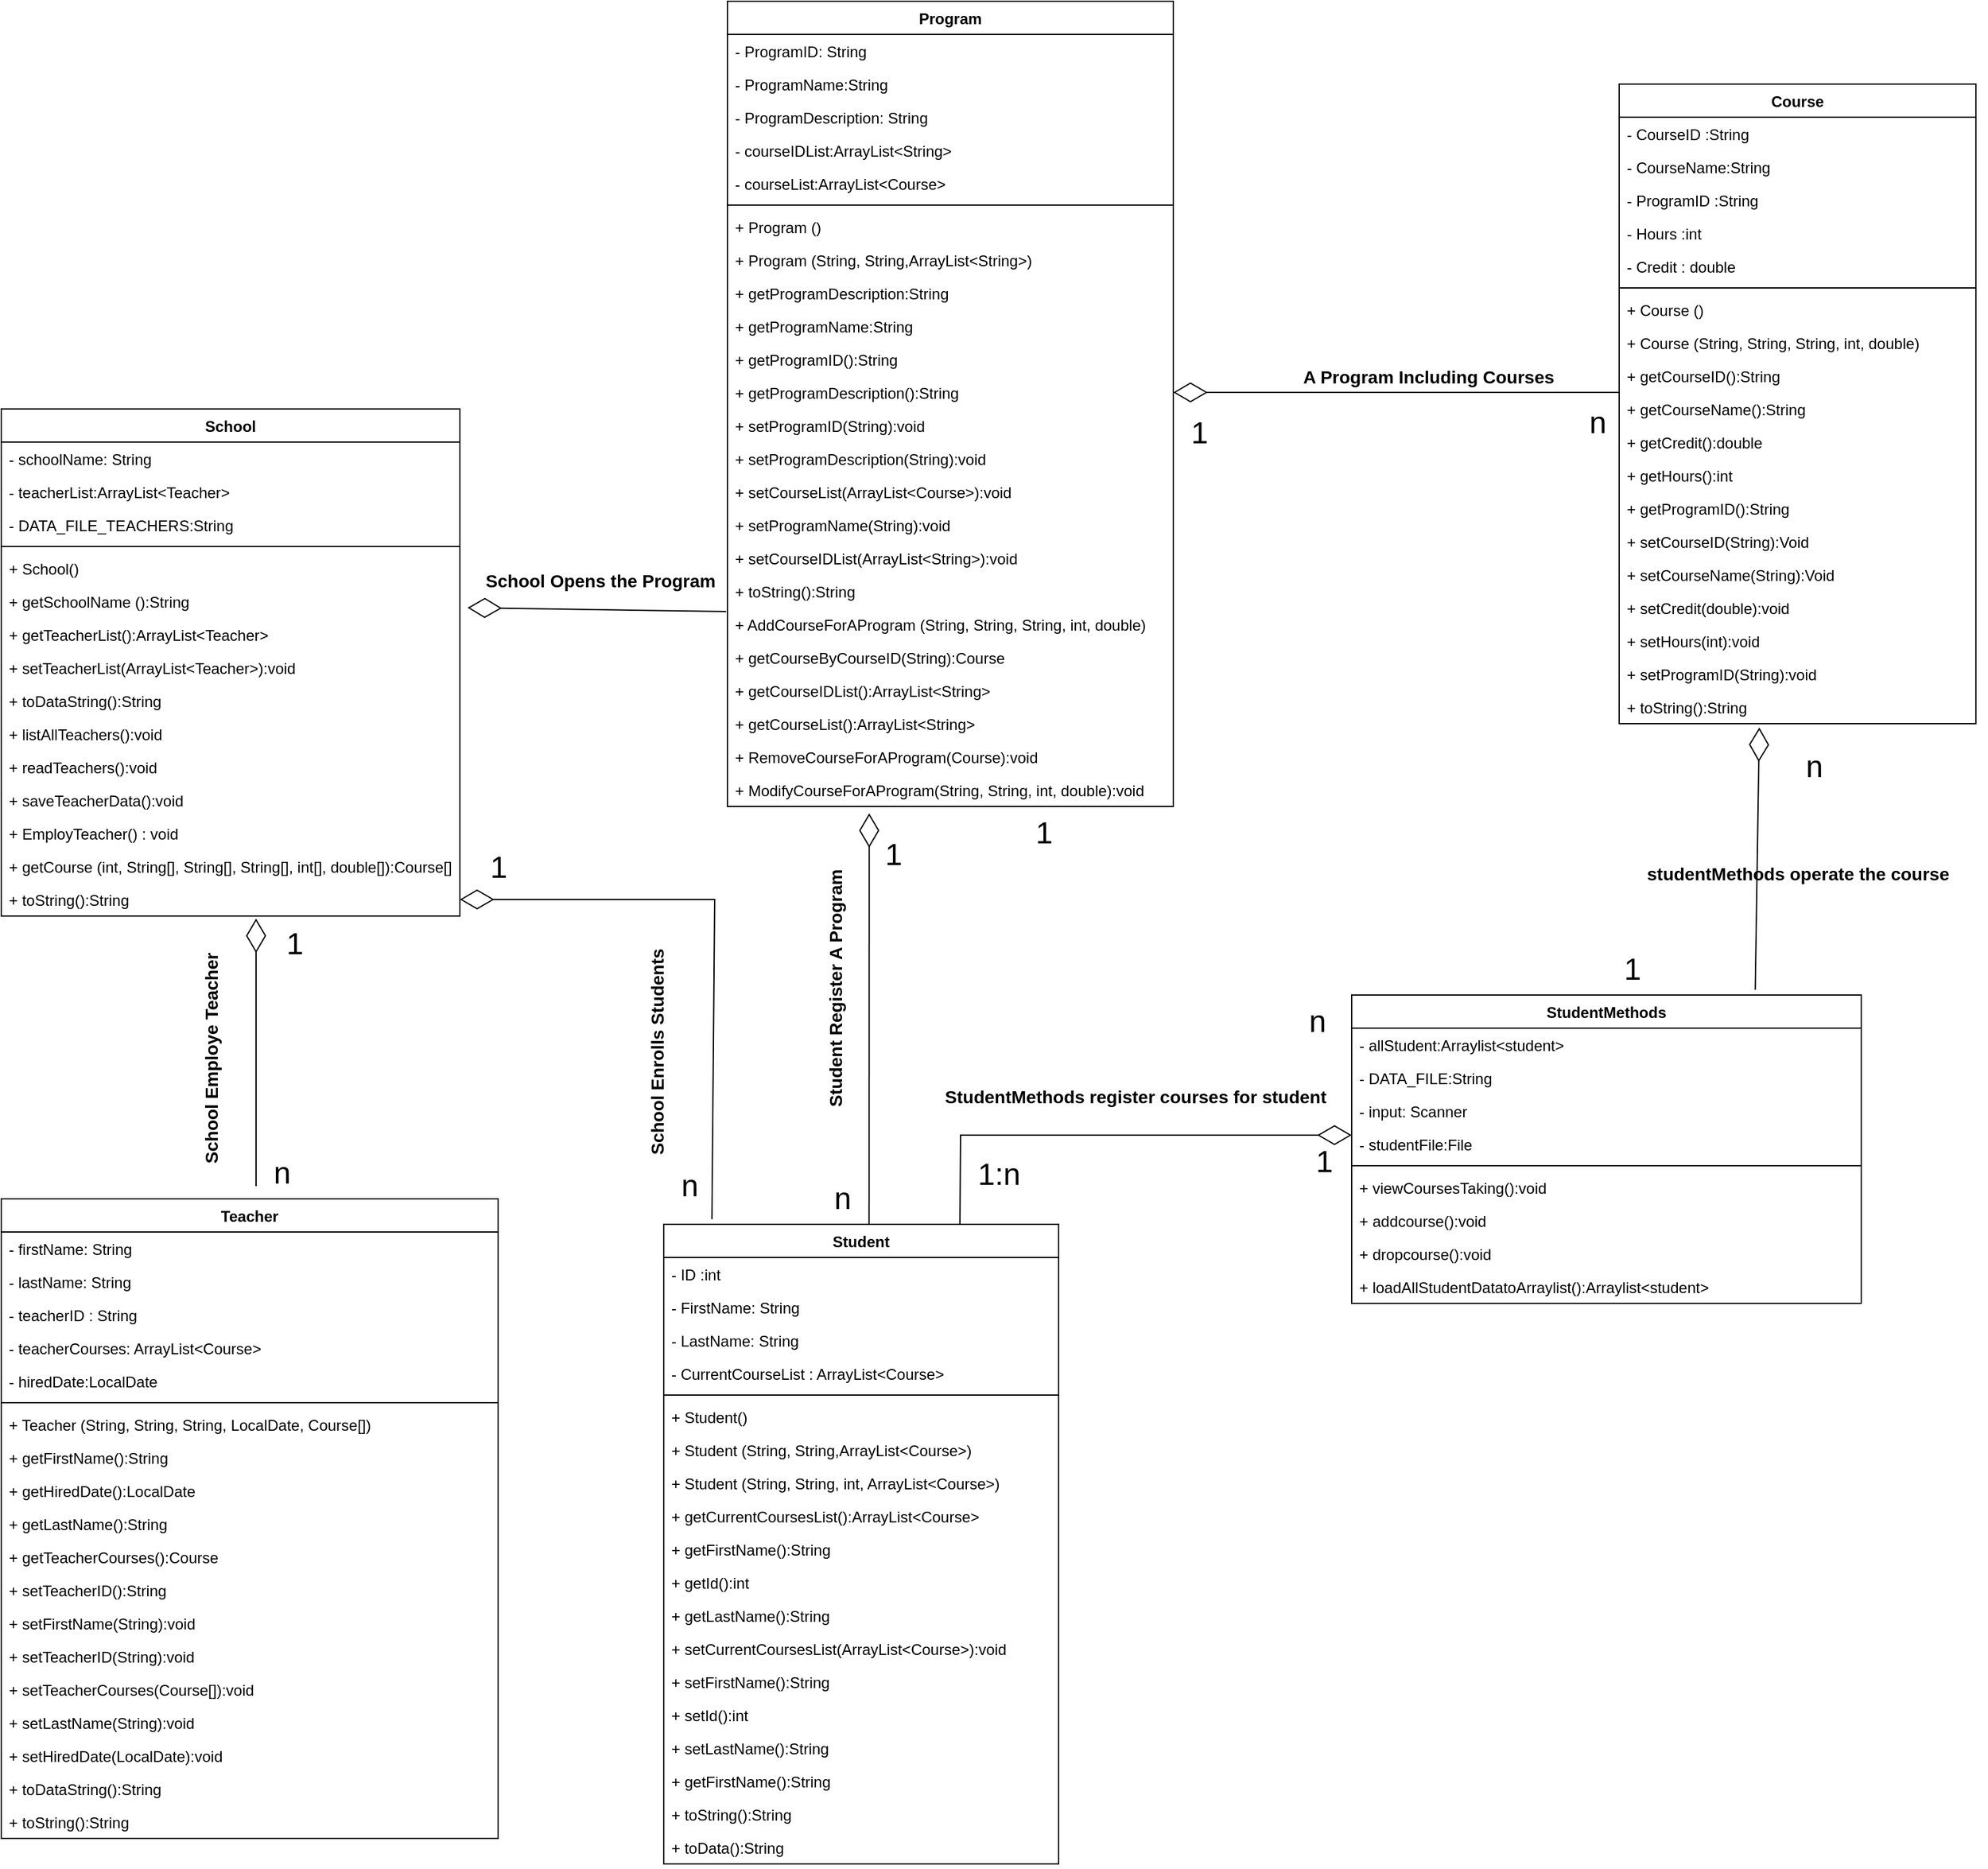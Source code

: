 <mxfile version="20.3.0" type="device"><diagram id="D2F0zu5vdNk1D9NO-DwJ" name="Page-1"><mxGraphModel dx="3143" dy="2812" grid="1" gridSize="10" guides="1" tooltips="1" connect="1" arrows="1" fold="1" page="1" pageScale="1" pageWidth="827" pageHeight="1169" math="0" shadow="0"><root><mxCell id="0"/><mxCell id="1" parent="0"/><mxCell id="Jdyu9q8HKc_7L5nn8pKv-1" value="School" style="swimlane;fontStyle=1;align=center;verticalAlign=top;childLayout=stackLayout;horizontal=1;startSize=26;horizontalStack=0;resizeParent=1;resizeParentMax=0;resizeLast=0;collapsible=1;marginBottom=0;" parent="1" vertex="1"><mxGeometry y="-200" width="360" height="398" as="geometry"/></mxCell><mxCell id="Jdyu9q8HKc_7L5nn8pKv-2" value="- schoolName: String" style="text;strokeColor=none;fillColor=none;align=left;verticalAlign=top;spacingLeft=4;spacingRight=4;overflow=hidden;rotatable=0;points=[[0,0.5],[1,0.5]];portConstraint=eastwest;" parent="Jdyu9q8HKc_7L5nn8pKv-1" vertex="1"><mxGeometry y="26" width="360" height="26" as="geometry"/></mxCell><mxCell id="Jdyu9q8HKc_7L5nn8pKv-4" value="- teacherList:ArrayList&lt;Teacher&gt;" style="text;strokeColor=none;fillColor=none;align=left;verticalAlign=top;spacingLeft=4;spacingRight=4;overflow=hidden;rotatable=0;points=[[0,0.5],[1,0.5]];portConstraint=eastwest;" parent="Jdyu9q8HKc_7L5nn8pKv-1" vertex="1"><mxGeometry y="52" width="360" height="26" as="geometry"/></mxCell><mxCell id="0G7C14O1fbxyS4PsJjH2-93" value="- DATA_FILE_TEACHERS:String" style="text;strokeColor=none;fillColor=none;align=left;verticalAlign=top;spacingLeft=4;spacingRight=4;overflow=hidden;rotatable=0;points=[[0,0.5],[1,0.5]];portConstraint=eastwest;" parent="Jdyu9q8HKc_7L5nn8pKv-1" vertex="1"><mxGeometry y="78" width="360" height="26" as="geometry"/></mxCell><mxCell id="Jdyu9q8HKc_7L5nn8pKv-3" value="" style="line;strokeWidth=1;fillColor=none;align=left;verticalAlign=middle;spacingTop=-1;spacingLeft=3;spacingRight=3;rotatable=0;labelPosition=right;points=[];portConstraint=eastwest;strokeColor=inherit;" parent="Jdyu9q8HKc_7L5nn8pKv-1" vertex="1"><mxGeometry y="104" width="360" height="8" as="geometry"/></mxCell><mxCell id="0G7C14O1fbxyS4PsJjH2-81" value="+ School()" style="text;strokeColor=none;fillColor=none;align=left;verticalAlign=top;spacingLeft=4;spacingRight=4;overflow=hidden;rotatable=0;points=[[0,0.5],[1,0.5]];portConstraint=eastwest;" parent="Jdyu9q8HKc_7L5nn8pKv-1" vertex="1"><mxGeometry y="112" width="360" height="26" as="geometry"/></mxCell><mxCell id="0G7C14O1fbxyS4PsJjH2-85" value="+ getSchoolName ():String" style="text;strokeColor=none;fillColor=none;align=left;verticalAlign=top;spacingLeft=4;spacingRight=4;overflow=hidden;rotatable=0;points=[[0,0.5],[1,0.5]];portConstraint=eastwest;" parent="Jdyu9q8HKc_7L5nn8pKv-1" vertex="1"><mxGeometry y="138" width="360" height="26" as="geometry"/></mxCell><mxCell id="0G7C14O1fbxyS4PsJjH2-86" value="+ getTeacherList():ArrayList&lt;Teacher&gt;" style="text;strokeColor=none;fillColor=none;align=left;verticalAlign=top;spacingLeft=4;spacingRight=4;overflow=hidden;rotatable=0;points=[[0,0.5],[1,0.5]];portConstraint=eastwest;" parent="Jdyu9q8HKc_7L5nn8pKv-1" vertex="1"><mxGeometry y="164" width="360" height="26" as="geometry"/></mxCell><mxCell id="0G7C14O1fbxyS4PsJjH2-90" value="+ setTeacherList(ArrayList&lt;Teacher&gt;):void" style="text;strokeColor=none;fillColor=none;align=left;verticalAlign=top;spacingLeft=4;spacingRight=4;overflow=hidden;rotatable=0;points=[[0,0.5],[1,0.5]];portConstraint=eastwest;" parent="Jdyu9q8HKc_7L5nn8pKv-1" vertex="1"><mxGeometry y="190" width="360" height="26" as="geometry"/></mxCell><mxCell id="0G7C14O1fbxyS4PsJjH2-91" value="+ toDataString():String" style="text;strokeColor=none;fillColor=none;align=left;verticalAlign=top;spacingLeft=4;spacingRight=4;overflow=hidden;rotatable=0;points=[[0,0.5],[1,0.5]];portConstraint=eastwest;" parent="Jdyu9q8HKc_7L5nn8pKv-1" vertex="1"><mxGeometry y="216" width="360" height="26" as="geometry"/></mxCell><mxCell id="0G7C14O1fbxyS4PsJjH2-87" value="+ listAllTeachers():void" style="text;strokeColor=none;fillColor=none;align=left;verticalAlign=top;spacingLeft=4;spacingRight=4;overflow=hidden;rotatable=0;points=[[0,0.5],[1,0.5]];portConstraint=eastwest;" parent="Jdyu9q8HKc_7L5nn8pKv-1" vertex="1"><mxGeometry y="242" width="360" height="26" as="geometry"/></mxCell><mxCell id="0G7C14O1fbxyS4PsJjH2-88" value="+ readTeachers():void" style="text;strokeColor=none;fillColor=none;align=left;verticalAlign=top;spacingLeft=4;spacingRight=4;overflow=hidden;rotatable=0;points=[[0,0.5],[1,0.5]];portConstraint=eastwest;" parent="Jdyu9q8HKc_7L5nn8pKv-1" vertex="1"><mxGeometry y="268" width="360" height="26" as="geometry"/></mxCell><mxCell id="0G7C14O1fbxyS4PsJjH2-89" value="+ saveTeacherData():void" style="text;strokeColor=none;fillColor=none;align=left;verticalAlign=top;spacingLeft=4;spacingRight=4;overflow=hidden;rotatable=0;points=[[0,0.5],[1,0.5]];portConstraint=eastwest;" parent="Jdyu9q8HKc_7L5nn8pKv-1" vertex="1"><mxGeometry y="294" width="360" height="26" as="geometry"/></mxCell><mxCell id="Jdyu9q8HKc_7L5nn8pKv-34" value="+ EmployTeacher() : void" style="text;strokeColor=none;fillColor=none;align=left;verticalAlign=top;spacingLeft=4;spacingRight=4;overflow=hidden;rotatable=0;points=[[0,0.5],[1,0.5]];portConstraint=eastwest;" parent="Jdyu9q8HKc_7L5nn8pKv-1" vertex="1"><mxGeometry y="320" width="360" height="26" as="geometry"/></mxCell><mxCell id="0G7C14O1fbxyS4PsJjH2-82" value="+ getCourse (int, String[], String[], String[], int[], double[]):Course[]" style="text;strokeColor=none;fillColor=none;align=left;verticalAlign=top;spacingLeft=4;spacingRight=4;overflow=hidden;rotatable=0;points=[[0,0.5],[1,0.5]];portConstraint=eastwest;" parent="Jdyu9q8HKc_7L5nn8pKv-1" vertex="1"><mxGeometry y="346" width="360" height="26" as="geometry"/></mxCell><mxCell id="0G7C14O1fbxyS4PsJjH2-92" value="+ toString():String" style="text;strokeColor=none;fillColor=none;align=left;verticalAlign=top;spacingLeft=4;spacingRight=4;overflow=hidden;rotatable=0;points=[[0,0.5],[1,0.5]];portConstraint=eastwest;" parent="Jdyu9q8HKc_7L5nn8pKv-1" vertex="1"><mxGeometry y="372" width="360" height="26" as="geometry"/></mxCell><mxCell id="Jdyu9q8HKc_7L5nn8pKv-5" value="Teacher" style="swimlane;fontStyle=1;align=center;verticalAlign=top;childLayout=stackLayout;horizontal=1;startSize=26;horizontalStack=0;resizeParent=1;resizeParentMax=0;resizeLast=0;collapsible=1;marginBottom=0;" parent="1" vertex="1"><mxGeometry y="420" width="390" height="502" as="geometry"/></mxCell><mxCell id="0G7C14O1fbxyS4PsJjH2-64" value="- firstName: String" style="text;strokeColor=none;fillColor=none;align=left;verticalAlign=top;spacingLeft=4;spacingRight=4;overflow=hidden;rotatable=0;points=[[0,0.5],[1,0.5]];portConstraint=eastwest;" parent="Jdyu9q8HKc_7L5nn8pKv-5" vertex="1"><mxGeometry y="26" width="390" height="26" as="geometry"/></mxCell><mxCell id="0G7C14O1fbxyS4PsJjH2-65" value="- lastName: String" style="text;strokeColor=none;fillColor=none;align=left;verticalAlign=top;spacingLeft=4;spacingRight=4;overflow=hidden;rotatable=0;points=[[0,0.5],[1,0.5]];portConstraint=eastwest;" parent="Jdyu9q8HKc_7L5nn8pKv-5" vertex="1"><mxGeometry y="52" width="390" height="26" as="geometry"/></mxCell><mxCell id="c2Jq4BCyr3YTAywT599w-6" value="- teacherID : String " style="text;strokeColor=none;fillColor=none;align=left;verticalAlign=top;spacingLeft=4;spacingRight=4;overflow=hidden;rotatable=0;points=[[0,0.5],[1,0.5]];portConstraint=eastwest;" parent="Jdyu9q8HKc_7L5nn8pKv-5" vertex="1"><mxGeometry y="78" width="390" height="26" as="geometry"/></mxCell><mxCell id="Jdyu9q8HKc_7L5nn8pKv-67" value="- teacherCourses: ArrayList&lt;Course&gt;" style="text;strokeColor=none;fillColor=none;align=left;verticalAlign=top;spacingLeft=4;spacingRight=4;overflow=hidden;rotatable=0;points=[[0,0.5],[1,0.5]];portConstraint=eastwest;" parent="Jdyu9q8HKc_7L5nn8pKv-5" vertex="1"><mxGeometry y="104" width="390" height="26" as="geometry"/></mxCell><mxCell id="Jdyu9q8HKc_7L5nn8pKv-66" value="- hiredDate:LocalDate" style="text;strokeColor=none;fillColor=none;align=left;verticalAlign=top;spacingLeft=4;spacingRight=4;overflow=hidden;rotatable=0;points=[[0,0.5],[1,0.5]];portConstraint=eastwest;" parent="Jdyu9q8HKc_7L5nn8pKv-5" vertex="1"><mxGeometry y="130" width="390" height="26" as="geometry"/></mxCell><mxCell id="Jdyu9q8HKc_7L5nn8pKv-7" value="" style="line;strokeWidth=1;fillColor=none;align=left;verticalAlign=middle;spacingTop=-1;spacingLeft=3;spacingRight=3;rotatable=0;labelPosition=right;points=[];portConstraint=eastwest;strokeColor=inherit;" parent="Jdyu9q8HKc_7L5nn8pKv-5" vertex="1"><mxGeometry y="156" width="390" height="8" as="geometry"/></mxCell><mxCell id="0G7C14O1fbxyS4PsJjH2-69" value="+ Teacher (String, String, String, LocalDate, Course[])" style="text;strokeColor=none;fillColor=none;align=left;verticalAlign=top;spacingLeft=4;spacingRight=4;overflow=hidden;rotatable=0;points=[[0,0.5],[1,0.5]];portConstraint=eastwest;" parent="Jdyu9q8HKc_7L5nn8pKv-5" vertex="1"><mxGeometry y="164" width="390" height="26" as="geometry"/></mxCell><mxCell id="0G7C14O1fbxyS4PsJjH2-71" value="+ getFirstName():String" style="text;strokeColor=none;fillColor=none;align=left;verticalAlign=top;spacingLeft=4;spacingRight=4;overflow=hidden;rotatable=0;points=[[0,0.5],[1,0.5]];portConstraint=eastwest;" parent="Jdyu9q8HKc_7L5nn8pKv-5" vertex="1"><mxGeometry y="190" width="390" height="26" as="geometry"/></mxCell><mxCell id="0G7C14O1fbxyS4PsJjH2-72" value="+ getHiredDate():LocalDate" style="text;strokeColor=none;fillColor=none;align=left;verticalAlign=top;spacingLeft=4;spacingRight=4;overflow=hidden;rotatable=0;points=[[0,0.5],[1,0.5]];portConstraint=eastwest;" parent="Jdyu9q8HKc_7L5nn8pKv-5" vertex="1"><mxGeometry y="216" width="390" height="26" as="geometry"/></mxCell><mxCell id="0G7C14O1fbxyS4PsJjH2-73" value="+ getLastName():String" style="text;strokeColor=none;fillColor=none;align=left;verticalAlign=top;spacingLeft=4;spacingRight=4;overflow=hidden;rotatable=0;points=[[0,0.5],[1,0.5]];portConstraint=eastwest;" parent="Jdyu9q8HKc_7L5nn8pKv-5" vertex="1"><mxGeometry y="242" width="390" height="26" as="geometry"/></mxCell><mxCell id="kY5sm1DjmM0ddvRFSiP6-3" value="+ getTeacherCourses():Course" style="text;strokeColor=none;fillColor=none;align=left;verticalAlign=top;spacingLeft=4;spacingRight=4;overflow=hidden;rotatable=0;points=[[0,0.5],[1,0.5]];portConstraint=eastwest;" parent="Jdyu9q8HKc_7L5nn8pKv-5" vertex="1"><mxGeometry y="268" width="390" height="26" as="geometry"/></mxCell><mxCell id="0G7C14O1fbxyS4PsJjH2-74" value="+ setTeacherID():String" style="text;strokeColor=none;fillColor=none;align=left;verticalAlign=top;spacingLeft=4;spacingRight=4;overflow=hidden;rotatable=0;points=[[0,0.5],[1,0.5]];portConstraint=eastwest;" parent="Jdyu9q8HKc_7L5nn8pKv-5" vertex="1"><mxGeometry y="294" width="390" height="26" as="geometry"/></mxCell><mxCell id="0G7C14O1fbxyS4PsJjH2-75" value="+ setFirstName(String):void" style="text;strokeColor=none;fillColor=none;align=left;verticalAlign=top;spacingLeft=4;spacingRight=4;overflow=hidden;rotatable=0;points=[[0,0.5],[1,0.5]];portConstraint=eastwest;" parent="Jdyu9q8HKc_7L5nn8pKv-5" vertex="1"><mxGeometry y="320" width="390" height="26" as="geometry"/></mxCell><mxCell id="0G7C14O1fbxyS4PsJjH2-79" value="+ setTeacherID(String):void" style="text;strokeColor=none;fillColor=none;align=left;verticalAlign=top;spacingLeft=4;spacingRight=4;overflow=hidden;rotatable=0;points=[[0,0.5],[1,0.5]];portConstraint=eastwest;" parent="Jdyu9q8HKc_7L5nn8pKv-5" vertex="1"><mxGeometry y="346" width="390" height="26" as="geometry"/></mxCell><mxCell id="0G7C14O1fbxyS4PsJjH2-78" value="+ setTeacherCourses(Course[]):void" style="text;strokeColor=none;fillColor=none;align=left;verticalAlign=top;spacingLeft=4;spacingRight=4;overflow=hidden;rotatable=0;points=[[0,0.5],[1,0.5]];portConstraint=eastwest;" parent="Jdyu9q8HKc_7L5nn8pKv-5" vertex="1"><mxGeometry y="372" width="390" height="26" as="geometry"/></mxCell><mxCell id="0G7C14O1fbxyS4PsJjH2-77" value="+ setLastName(String):void" style="text;strokeColor=none;fillColor=none;align=left;verticalAlign=top;spacingLeft=4;spacingRight=4;overflow=hidden;rotatable=0;points=[[0,0.5],[1,0.5]];portConstraint=eastwest;" parent="Jdyu9q8HKc_7L5nn8pKv-5" vertex="1"><mxGeometry y="398" width="390" height="26" as="geometry"/></mxCell><mxCell id="0G7C14O1fbxyS4PsJjH2-76" value="+ setHiredDate(LocalDate):void" style="text;strokeColor=none;fillColor=none;align=left;verticalAlign=top;spacingLeft=4;spacingRight=4;overflow=hidden;rotatable=0;points=[[0,0.5],[1,0.5]];portConstraint=eastwest;" parent="Jdyu9q8HKc_7L5nn8pKv-5" vertex="1"><mxGeometry y="424" width="390" height="26" as="geometry"/></mxCell><mxCell id="0G7C14O1fbxyS4PsJjH2-70" value="+ toDataString():String" style="text;strokeColor=none;fillColor=none;align=left;verticalAlign=top;spacingLeft=4;spacingRight=4;overflow=hidden;rotatable=0;points=[[0,0.5],[1,0.5]];portConstraint=eastwest;" parent="Jdyu9q8HKc_7L5nn8pKv-5" vertex="1"><mxGeometry y="450" width="390" height="26" as="geometry"/></mxCell><mxCell id="0G7C14O1fbxyS4PsJjH2-80" value="+ toString():String" style="text;strokeColor=none;fillColor=none;align=left;verticalAlign=top;spacingLeft=4;spacingRight=4;overflow=hidden;rotatable=0;points=[[0,0.5],[1,0.5]];portConstraint=eastwest;" parent="Jdyu9q8HKc_7L5nn8pKv-5" vertex="1"><mxGeometry y="476" width="390" height="26" as="geometry"/></mxCell><mxCell id="Jdyu9q8HKc_7L5nn8pKv-9" value="Student" style="swimlane;fontStyle=1;align=center;verticalAlign=top;childLayout=stackLayout;horizontal=1;startSize=26;horizontalStack=0;resizeParent=1;resizeParentMax=0;resizeLast=0;collapsible=1;marginBottom=0;" parent="1" vertex="1"><mxGeometry x="520" y="440" width="310" height="502" as="geometry"/></mxCell><mxCell id="Jdyu9q8HKc_7L5nn8pKv-10" value="- ID :int" style="text;strokeColor=none;fillColor=none;align=left;verticalAlign=top;spacingLeft=4;spacingRight=4;overflow=hidden;rotatable=0;points=[[0,0.5],[1,0.5]];portConstraint=eastwest;" parent="Jdyu9q8HKc_7L5nn8pKv-9" vertex="1"><mxGeometry y="26" width="310" height="26" as="geometry"/></mxCell><mxCell id="Jdyu9q8HKc_7L5nn8pKv-74" value="- FirstName: String" style="text;strokeColor=none;fillColor=none;align=left;verticalAlign=top;spacingLeft=4;spacingRight=4;overflow=hidden;rotatable=0;points=[[0,0.5],[1,0.5]];portConstraint=eastwest;" parent="Jdyu9q8HKc_7L5nn8pKv-9" vertex="1"><mxGeometry y="52" width="310" height="26" as="geometry"/></mxCell><mxCell id="Jdyu9q8HKc_7L5nn8pKv-75" value="- LastName: String" style="text;strokeColor=none;fillColor=none;align=left;verticalAlign=top;spacingLeft=4;spacingRight=4;overflow=hidden;rotatable=0;points=[[0,0.5],[1,0.5]];portConstraint=eastwest;" parent="Jdyu9q8HKc_7L5nn8pKv-9" vertex="1"><mxGeometry y="78" width="310" height="26" as="geometry"/></mxCell><mxCell id="kY5sm1DjmM0ddvRFSiP6-6" value="- CurrentCourseList : ArrayList&lt;Course&gt;" style="text;strokeColor=none;fillColor=none;align=left;verticalAlign=top;spacingLeft=4;spacingRight=4;overflow=hidden;rotatable=0;points=[[0,0.5],[1,0.5]];portConstraint=eastwest;" parent="Jdyu9q8HKc_7L5nn8pKv-9" vertex="1"><mxGeometry y="104" width="310" height="26" as="geometry"/></mxCell><mxCell id="Jdyu9q8HKc_7L5nn8pKv-11" value="" style="line;strokeWidth=1;fillColor=none;align=left;verticalAlign=middle;spacingTop=-1;spacingLeft=3;spacingRight=3;rotatable=0;labelPosition=right;points=[];portConstraint=eastwest;strokeColor=inherit;" parent="Jdyu9q8HKc_7L5nn8pKv-9" vertex="1"><mxGeometry y="130" width="310" height="8" as="geometry"/></mxCell><mxCell id="0G7C14O1fbxyS4PsJjH2-47" value="+ Student()" style="text;strokeColor=none;fillColor=none;align=left;verticalAlign=top;spacingLeft=4;spacingRight=4;overflow=hidden;rotatable=0;points=[[0,0.5],[1,0.5]];portConstraint=eastwest;" parent="Jdyu9q8HKc_7L5nn8pKv-9" vertex="1"><mxGeometry y="138" width="310" height="26" as="geometry"/></mxCell><mxCell id="0G7C14O1fbxyS4PsJjH2-49" value="+ Student (String, String,ArrayList&lt;Course&gt;)" style="text;strokeColor=none;fillColor=none;align=left;verticalAlign=top;spacingLeft=4;spacingRight=4;overflow=hidden;rotatable=0;points=[[0,0.5],[1,0.5]];portConstraint=eastwest;" parent="Jdyu9q8HKc_7L5nn8pKv-9" vertex="1"><mxGeometry y="164" width="310" height="26" as="geometry"/></mxCell><mxCell id="0G7C14O1fbxyS4PsJjH2-50" value="+ Student (String, String, int, ArrayList&lt;Course&gt;)" style="text;strokeColor=none;fillColor=none;align=left;verticalAlign=top;spacingLeft=4;spacingRight=4;overflow=hidden;rotatable=0;points=[[0,0.5],[1,0.5]];portConstraint=eastwest;" parent="Jdyu9q8HKc_7L5nn8pKv-9" vertex="1"><mxGeometry y="190" width="310" height="26" as="geometry"/></mxCell><mxCell id="0G7C14O1fbxyS4PsJjH2-48" value="+ getCurrentCoursesList():ArrayList&lt;Course&gt;" style="text;strokeColor=none;fillColor=none;align=left;verticalAlign=top;spacingLeft=4;spacingRight=4;overflow=hidden;rotatable=0;points=[[0,0.5],[1,0.5]];portConstraint=eastwest;" parent="Jdyu9q8HKc_7L5nn8pKv-9" vertex="1"><mxGeometry y="216" width="310" height="26" as="geometry"/></mxCell><mxCell id="0G7C14O1fbxyS4PsJjH2-51" value="+ getFirstName():String" style="text;strokeColor=none;fillColor=none;align=left;verticalAlign=top;spacingLeft=4;spacingRight=4;overflow=hidden;rotatable=0;points=[[0,0.5],[1,0.5]];portConstraint=eastwest;" parent="Jdyu9q8HKc_7L5nn8pKv-9" vertex="1"><mxGeometry y="242" width="310" height="26" as="geometry"/></mxCell><mxCell id="0G7C14O1fbxyS4PsJjH2-52" value="+ getId():int" style="text;strokeColor=none;fillColor=none;align=left;verticalAlign=top;spacingLeft=4;spacingRight=4;overflow=hidden;rotatable=0;points=[[0,0.5],[1,0.5]];portConstraint=eastwest;" parent="Jdyu9q8HKc_7L5nn8pKv-9" vertex="1"><mxGeometry y="268" width="310" height="26" as="geometry"/></mxCell><mxCell id="0G7C14O1fbxyS4PsJjH2-53" value="+ getLastName():String" style="text;strokeColor=none;fillColor=none;align=left;verticalAlign=top;spacingLeft=4;spacingRight=4;overflow=hidden;rotatable=0;points=[[0,0.5],[1,0.5]];portConstraint=eastwest;" parent="Jdyu9q8HKc_7L5nn8pKv-9" vertex="1"><mxGeometry y="294" width="310" height="26" as="geometry"/></mxCell><mxCell id="0G7C14O1fbxyS4PsJjH2-54" value="+ setCurrentCoursesList(ArrayList&lt;Course&gt;):void" style="text;strokeColor=none;fillColor=none;align=left;verticalAlign=top;spacingLeft=4;spacingRight=4;overflow=hidden;rotatable=0;points=[[0,0.5],[1,0.5]];portConstraint=eastwest;" parent="Jdyu9q8HKc_7L5nn8pKv-9" vertex="1"><mxGeometry y="320" width="310" height="26" as="geometry"/></mxCell><mxCell id="0G7C14O1fbxyS4PsJjH2-55" value="+ setFirstName():String" style="text;strokeColor=none;fillColor=none;align=left;verticalAlign=top;spacingLeft=4;spacingRight=4;overflow=hidden;rotatable=0;points=[[0,0.5],[1,0.5]];portConstraint=eastwest;" parent="Jdyu9q8HKc_7L5nn8pKv-9" vertex="1"><mxGeometry y="346" width="310" height="26" as="geometry"/></mxCell><mxCell id="0G7C14O1fbxyS4PsJjH2-59" value="+ setId():int" style="text;strokeColor=none;fillColor=none;align=left;verticalAlign=top;spacingLeft=4;spacingRight=4;overflow=hidden;rotatable=0;points=[[0,0.5],[1,0.5]];portConstraint=eastwest;" parent="Jdyu9q8HKc_7L5nn8pKv-9" vertex="1"><mxGeometry y="372" width="310" height="26" as="geometry"/></mxCell><mxCell id="0G7C14O1fbxyS4PsJjH2-60" value="+ setLastName():String" style="text;strokeColor=none;fillColor=none;align=left;verticalAlign=top;spacingLeft=4;spacingRight=4;overflow=hidden;rotatable=0;points=[[0,0.5],[1,0.5]];portConstraint=eastwest;" parent="Jdyu9q8HKc_7L5nn8pKv-9" vertex="1"><mxGeometry y="398" width="310" height="26" as="geometry"/></mxCell><mxCell id="0G7C14O1fbxyS4PsJjH2-56" value="+ getFirstName():String" style="text;strokeColor=none;fillColor=none;align=left;verticalAlign=top;spacingLeft=4;spacingRight=4;overflow=hidden;rotatable=0;points=[[0,0.5],[1,0.5]];portConstraint=eastwest;" parent="Jdyu9q8HKc_7L5nn8pKv-9" vertex="1"><mxGeometry y="424" width="310" height="26" as="geometry"/></mxCell><mxCell id="0G7C14O1fbxyS4PsJjH2-57" value="+ toString():String" style="text;strokeColor=none;fillColor=none;align=left;verticalAlign=top;spacingLeft=4;spacingRight=4;overflow=hidden;rotatable=0;points=[[0,0.5],[1,0.5]];portConstraint=eastwest;" parent="Jdyu9q8HKc_7L5nn8pKv-9" vertex="1"><mxGeometry y="450" width="310" height="26" as="geometry"/></mxCell><mxCell id="0G7C14O1fbxyS4PsJjH2-58" value="+ toData():String" style="text;strokeColor=none;fillColor=none;align=left;verticalAlign=top;spacingLeft=4;spacingRight=4;overflow=hidden;rotatable=0;points=[[0,0.5],[1,0.5]];portConstraint=eastwest;" parent="Jdyu9q8HKc_7L5nn8pKv-9" vertex="1"><mxGeometry y="476" width="310" height="26" as="geometry"/></mxCell><mxCell id="0G7C14O1fbxyS4PsJjH2-68" style="edgeStyle=orthogonalEdgeStyle;rounded=0;orthogonalLoop=1;jettySize=auto;html=1;exitX=1;exitY=0.5;exitDx=0;exitDy=0;" parent="Jdyu9q8HKc_7L5nn8pKv-9" source="0G7C14O1fbxyS4PsJjH2-54" target="0G7C14O1fbxyS4PsJjH2-54" edge="1"><mxGeometry relative="1" as="geometry"/></mxCell><mxCell id="Jdyu9q8HKc_7L5nn8pKv-13" value="Program" style="swimlane;fontStyle=1;align=center;verticalAlign=top;childLayout=stackLayout;horizontal=1;startSize=26;horizontalStack=0;resizeParent=1;resizeParentMax=0;resizeLast=0;collapsible=1;marginBottom=0;" parent="1" vertex="1"><mxGeometry x="570" y="-520" width="350" height="632" as="geometry"/></mxCell><mxCell id="Jdyu9q8HKc_7L5nn8pKv-16" value="- ProgramID: String" style="text;strokeColor=none;fillColor=none;align=left;verticalAlign=top;spacingLeft=4;spacingRight=4;overflow=hidden;rotatable=0;points=[[0,0.5],[1,0.5]];portConstraint=eastwest;" parent="Jdyu9q8HKc_7L5nn8pKv-13" vertex="1"><mxGeometry y="26" width="350" height="26" as="geometry"/></mxCell><mxCell id="Jdyu9q8HKc_7L5nn8pKv-14" value="- ProgramName:String" style="text;strokeColor=none;fillColor=none;align=left;verticalAlign=top;spacingLeft=4;spacingRight=4;overflow=hidden;rotatable=0;points=[[0,0.5],[1,0.5]];portConstraint=eastwest;" parent="Jdyu9q8HKc_7L5nn8pKv-13" vertex="1"><mxGeometry y="52" width="350" height="26" as="geometry"/></mxCell><mxCell id="Jdyu9q8HKc_7L5nn8pKv-76" value="- ProgramDescription: String" style="text;strokeColor=none;fillColor=none;align=left;verticalAlign=top;spacingLeft=4;spacingRight=4;overflow=hidden;rotatable=0;points=[[0,0.5],[1,0.5]];portConstraint=eastwest;" parent="Jdyu9q8HKc_7L5nn8pKv-13" vertex="1"><mxGeometry y="78" width="350" height="26" as="geometry"/></mxCell><mxCell id="vl-yxnmoKpiqq-3OTrE5-2" value="- courseIDList:ArrayList&lt;String&gt;" style="text;strokeColor=none;fillColor=none;align=left;verticalAlign=top;spacingLeft=4;spacingRight=4;overflow=hidden;rotatable=0;points=[[0,0.5],[1,0.5]];portConstraint=eastwest;" parent="Jdyu9q8HKc_7L5nn8pKv-13" vertex="1"><mxGeometry y="104" width="350" height="26" as="geometry"/></mxCell><mxCell id="vl-yxnmoKpiqq-3OTrE5-1" value="- courseList:ArrayList&lt;Course&gt;" style="text;strokeColor=none;fillColor=none;align=left;verticalAlign=top;spacingLeft=4;spacingRight=4;overflow=hidden;rotatable=0;points=[[0,0.5],[1,0.5]];portConstraint=eastwest;" parent="Jdyu9q8HKc_7L5nn8pKv-13" vertex="1"><mxGeometry y="130" width="350" height="26" as="geometry"/></mxCell><mxCell id="Jdyu9q8HKc_7L5nn8pKv-15" value="" style="line;strokeWidth=1;fillColor=none;align=left;verticalAlign=middle;spacingTop=-1;spacingLeft=3;spacingRight=3;rotatable=0;labelPosition=right;points=[];portConstraint=eastwest;strokeColor=inherit;" parent="Jdyu9q8HKc_7L5nn8pKv-13" vertex="1"><mxGeometry y="156" width="350" height="8" as="geometry"/></mxCell><mxCell id="0G7C14O1fbxyS4PsJjH2-37" value="+ Program ()" style="text;strokeColor=none;fillColor=none;align=left;verticalAlign=top;spacingLeft=4;spacingRight=4;overflow=hidden;rotatable=0;points=[[0,0.5],[1,0.5]];portConstraint=eastwest;" parent="Jdyu9q8HKc_7L5nn8pKv-13" vertex="1"><mxGeometry y="164" width="350" height="26" as="geometry"/></mxCell><mxCell id="0G7C14O1fbxyS4PsJjH2-36" value="+ Program (String, String,ArrayList&lt;String&gt;)" style="text;strokeColor=none;fillColor=none;align=left;verticalAlign=top;spacingLeft=4;spacingRight=4;overflow=hidden;rotatable=0;points=[[0,0.5],[1,0.5]];portConstraint=eastwest;" parent="Jdyu9q8HKc_7L5nn8pKv-13" vertex="1"><mxGeometry y="190" width="350" height="26" as="geometry"/></mxCell><mxCell id="0G7C14O1fbxyS4PsJjH2-32" value="+ getProgramDescription:String" style="text;strokeColor=none;fillColor=none;align=left;verticalAlign=top;spacingLeft=4;spacingRight=4;overflow=hidden;rotatable=0;points=[[0,0.5],[1,0.5]];portConstraint=eastwest;" parent="Jdyu9q8HKc_7L5nn8pKv-13" vertex="1"><mxGeometry y="216" width="350" height="26" as="geometry"/></mxCell><mxCell id="0G7C14O1fbxyS4PsJjH2-29" value="+ getProgramName:String" style="text;strokeColor=none;fillColor=none;align=left;verticalAlign=top;spacingLeft=4;spacingRight=4;overflow=hidden;rotatable=0;points=[[0,0.5],[1,0.5]];portConstraint=eastwest;" parent="Jdyu9q8HKc_7L5nn8pKv-13" vertex="1"><mxGeometry y="242" width="350" height="26" as="geometry"/></mxCell><mxCell id="0G7C14O1fbxyS4PsJjH2-28" value="+ getProgramID():String" style="text;strokeColor=none;fillColor=none;align=left;verticalAlign=top;spacingLeft=4;spacingRight=4;overflow=hidden;rotatable=0;points=[[0,0.5],[1,0.5]];portConstraint=eastwest;" parent="Jdyu9q8HKc_7L5nn8pKv-13" vertex="1"><mxGeometry y="268" width="350" height="26" as="geometry"/></mxCell><mxCell id="0G7C14O1fbxyS4PsJjH2-26" value="+ getProgramDescription():String" style="text;strokeColor=none;fillColor=none;align=left;verticalAlign=top;spacingLeft=4;spacingRight=4;overflow=hidden;rotatable=0;points=[[0,0.5],[1,0.5]];portConstraint=eastwest;" parent="Jdyu9q8HKc_7L5nn8pKv-13" vertex="1"><mxGeometry y="294" width="350" height="26" as="geometry"/></mxCell><mxCell id="0G7C14O1fbxyS4PsJjH2-31" value="+ setProgramID(String):void" style="text;strokeColor=none;fillColor=none;align=left;verticalAlign=top;spacingLeft=4;spacingRight=4;overflow=hidden;rotatable=0;points=[[0,0.5],[1,0.5]];portConstraint=eastwest;" parent="Jdyu9q8HKc_7L5nn8pKv-13" vertex="1"><mxGeometry y="320" width="350" height="26" as="geometry"/></mxCell><mxCell id="0G7C14O1fbxyS4PsJjH2-35" value="+ setProgramDescription(String):void" style="text;strokeColor=none;fillColor=none;align=left;verticalAlign=top;spacingLeft=4;spacingRight=4;overflow=hidden;rotatable=0;points=[[0,0.5],[1,0.5]];portConstraint=eastwest;" parent="Jdyu9q8HKc_7L5nn8pKv-13" vertex="1"><mxGeometry y="346" width="350" height="26" as="geometry"/></mxCell><mxCell id="0G7C14O1fbxyS4PsJjH2-34" value="+ setCourseList(ArrayList&lt;Course&gt;):void" style="text;strokeColor=none;fillColor=none;align=left;verticalAlign=top;spacingLeft=4;spacingRight=4;overflow=hidden;rotatable=0;points=[[0,0.5],[1,0.5]];portConstraint=eastwest;" parent="Jdyu9q8HKc_7L5nn8pKv-13" vertex="1"><mxGeometry y="372" width="350" height="26" as="geometry"/></mxCell><mxCell id="0G7C14O1fbxyS4PsJjH2-33" value="+ setProgramName(String):void" style="text;strokeColor=none;fillColor=none;align=left;verticalAlign=top;spacingLeft=4;spacingRight=4;overflow=hidden;rotatable=0;points=[[0,0.5],[1,0.5]];portConstraint=eastwest;" parent="Jdyu9q8HKc_7L5nn8pKv-13" vertex="1"><mxGeometry y="398" width="350" height="26" as="geometry"/></mxCell><mxCell id="0G7C14O1fbxyS4PsJjH2-30" value="+ setCourseIDList(ArrayList&lt;String&gt;):void" style="text;strokeColor=none;fillColor=none;align=left;verticalAlign=top;spacingLeft=4;spacingRight=4;overflow=hidden;rotatable=0;points=[[0,0.5],[1,0.5]];portConstraint=eastwest;" parent="Jdyu9q8HKc_7L5nn8pKv-13" vertex="1"><mxGeometry y="424" width="350" height="26" as="geometry"/></mxCell><mxCell id="0G7C14O1fbxyS4PsJjH2-62" value="+ toString():String" style="text;strokeColor=none;fillColor=none;align=left;verticalAlign=top;spacingLeft=4;spacingRight=4;overflow=hidden;rotatable=0;points=[[0,0.5],[1,0.5]];portConstraint=eastwest;" parent="Jdyu9q8HKc_7L5nn8pKv-13" vertex="1"><mxGeometry y="450" width="350" height="26" as="geometry"/></mxCell><mxCell id="kY5sm1DjmM0ddvRFSiP6-35" value="+ AddCourseForAProgram (String, String, String, int, double)" style="text;strokeColor=none;fillColor=none;align=left;verticalAlign=top;spacingLeft=4;spacingRight=4;overflow=hidden;rotatable=0;points=[[0,0.5],[1,0.5]];portConstraint=eastwest;" parent="Jdyu9q8HKc_7L5nn8pKv-13" vertex="1"><mxGeometry y="476" width="350" height="26" as="geometry"/></mxCell><mxCell id="0G7C14O1fbxyS4PsJjH2-24" value="+ getCourseByCourseID(String):Course" style="text;strokeColor=none;fillColor=none;align=left;verticalAlign=top;spacingLeft=4;spacingRight=4;overflow=hidden;rotatable=0;points=[[0,0.5],[1,0.5]];portConstraint=eastwest;" parent="Jdyu9q8HKc_7L5nn8pKv-13" vertex="1"><mxGeometry y="502" width="350" height="26" as="geometry"/></mxCell><mxCell id="0G7C14O1fbxyS4PsJjH2-25" value="+ getCourseIDList():ArrayList&lt;String&gt;" style="text;strokeColor=none;fillColor=none;align=left;verticalAlign=top;spacingLeft=4;spacingRight=4;overflow=hidden;rotatable=0;points=[[0,0.5],[1,0.5]];portConstraint=eastwest;" parent="Jdyu9q8HKc_7L5nn8pKv-13" vertex="1"><mxGeometry y="528" width="350" height="26" as="geometry"/></mxCell><mxCell id="0G7C14O1fbxyS4PsJjH2-27" value="+ getCourseList():ArrayList&lt;String&gt;" style="text;strokeColor=none;fillColor=none;align=left;verticalAlign=top;spacingLeft=4;spacingRight=4;overflow=hidden;rotatable=0;points=[[0,0.5],[1,0.5]];portConstraint=eastwest;" parent="Jdyu9q8HKc_7L5nn8pKv-13" vertex="1"><mxGeometry y="554" width="350" height="26" as="geometry"/></mxCell><mxCell id="c2Jq4BCyr3YTAywT599w-14" value="+ RemoveCourseForAProgram(Course):void" style="text;strokeColor=none;fillColor=none;align=left;verticalAlign=top;spacingLeft=4;spacingRight=4;overflow=hidden;rotatable=0;points=[[0,0.5],[1,0.5]];portConstraint=eastwest;" parent="Jdyu9q8HKc_7L5nn8pKv-13" vertex="1"><mxGeometry y="580" width="350" height="26" as="geometry"/></mxCell><mxCell id="kY5sm1DjmM0ddvRFSiP6-4" value="+ ModifyCourseForAProgram(String, String, int, double):void" style="text;strokeColor=none;fillColor=none;align=left;verticalAlign=top;spacingLeft=4;spacingRight=4;overflow=hidden;rotatable=0;points=[[0,0.5],[1,0.5]];portConstraint=eastwest;" parent="Jdyu9q8HKc_7L5nn8pKv-13" vertex="1"><mxGeometry y="606" width="350" height="26" as="geometry"/></mxCell><mxCell id="Jdyu9q8HKc_7L5nn8pKv-85" value="Course&#10;" style="swimlane;fontStyle=1;align=center;verticalAlign=top;childLayout=stackLayout;horizontal=1;startSize=26;horizontalStack=0;resizeParent=1;resizeParentMax=0;resizeLast=0;collapsible=1;marginBottom=0;" parent="1" vertex="1"><mxGeometry x="1270" y="-455" width="280" height="502" as="geometry"/></mxCell><mxCell id="c2Jq4BCyr3YTAywT599w-30" value="- CourseID :String" style="text;strokeColor=none;fillColor=none;align=left;verticalAlign=top;spacingLeft=4;spacingRight=4;overflow=hidden;rotatable=0;points=[[0,0.5],[1,0.5]];portConstraint=eastwest;" parent="Jdyu9q8HKc_7L5nn8pKv-85" vertex="1"><mxGeometry y="26" width="280" height="26" as="geometry"/></mxCell><mxCell id="Jdyu9q8HKc_7L5nn8pKv-87" value="- CourseName:String" style="text;strokeColor=none;fillColor=none;align=left;verticalAlign=top;spacingLeft=4;spacingRight=4;overflow=hidden;rotatable=0;points=[[0,0.5],[1,0.5]];portConstraint=eastwest;" parent="Jdyu9q8HKc_7L5nn8pKv-85" vertex="1"><mxGeometry y="52" width="280" height="26" as="geometry"/></mxCell><mxCell id="Jdyu9q8HKc_7L5nn8pKv-86" value="- ProgramID :String" style="text;strokeColor=none;fillColor=none;align=left;verticalAlign=top;spacingLeft=4;spacingRight=4;overflow=hidden;rotatable=0;points=[[0,0.5],[1,0.5]];portConstraint=eastwest;" parent="Jdyu9q8HKc_7L5nn8pKv-85" vertex="1"><mxGeometry y="78" width="280" height="26" as="geometry"/></mxCell><mxCell id="0G7C14O1fbxyS4PsJjH2-11" value="- Hours :int" style="text;strokeColor=none;fillColor=none;align=left;verticalAlign=top;spacingLeft=4;spacingRight=4;overflow=hidden;rotatable=0;points=[[0,0.5],[1,0.5]];portConstraint=eastwest;" parent="Jdyu9q8HKc_7L5nn8pKv-85" vertex="1"><mxGeometry y="104" width="280" height="26" as="geometry"/></mxCell><mxCell id="0G7C14O1fbxyS4PsJjH2-12" value="- Credit : double" style="text;strokeColor=none;fillColor=none;align=left;verticalAlign=top;spacingLeft=4;spacingRight=4;overflow=hidden;rotatable=0;points=[[0,0.5],[1,0.5]];portConstraint=eastwest;" parent="Jdyu9q8HKc_7L5nn8pKv-85" vertex="1"><mxGeometry y="130" width="280" height="26" as="geometry"/></mxCell><mxCell id="Jdyu9q8HKc_7L5nn8pKv-90" value="" style="line;strokeWidth=1;fillColor=none;align=left;verticalAlign=middle;spacingTop=-1;spacingLeft=3;spacingRight=3;rotatable=0;labelPosition=right;points=[];portConstraint=eastwest;strokeColor=inherit;" parent="Jdyu9q8HKc_7L5nn8pKv-85" vertex="1"><mxGeometry y="156" width="280" height="8" as="geometry"/></mxCell><mxCell id="0G7C14O1fbxyS4PsJjH2-38" value="+ Course ()" style="text;strokeColor=none;fillColor=none;align=left;verticalAlign=top;spacingLeft=4;spacingRight=4;overflow=hidden;rotatable=0;points=[[0,0.5],[1,0.5]];portConstraint=eastwest;" parent="Jdyu9q8HKc_7L5nn8pKv-85" vertex="1"><mxGeometry y="164" width="280" height="26" as="geometry"/></mxCell><mxCell id="0G7C14O1fbxyS4PsJjH2-39" value="+ Course (String, String, String, int, double)" style="text;strokeColor=none;fillColor=none;align=left;verticalAlign=top;spacingLeft=4;spacingRight=4;overflow=hidden;rotatable=0;points=[[0,0.5],[1,0.5]];portConstraint=eastwest;" parent="Jdyu9q8HKc_7L5nn8pKv-85" vertex="1"><mxGeometry y="190" width="280" height="26" as="geometry"/></mxCell><mxCell id="Jdyu9q8HKc_7L5nn8pKv-91" value="+ getCourseID():String" style="text;strokeColor=none;fillColor=none;align=left;verticalAlign=top;spacingLeft=4;spacingRight=4;overflow=hidden;rotatable=0;points=[[0,0.5],[1,0.5]];portConstraint=eastwest;" parent="Jdyu9q8HKc_7L5nn8pKv-85" vertex="1"><mxGeometry y="216" width="280" height="26" as="geometry"/></mxCell><mxCell id="0G7C14O1fbxyS4PsJjH2-40" value="+ getCourseName():String" style="text;strokeColor=none;fillColor=none;align=left;verticalAlign=top;spacingLeft=4;spacingRight=4;overflow=hidden;rotatable=0;points=[[0,0.5],[1,0.5]];portConstraint=eastwest;" parent="Jdyu9q8HKc_7L5nn8pKv-85" vertex="1"><mxGeometry y="242" width="280" height="26" as="geometry"/></mxCell><mxCell id="0G7C14O1fbxyS4PsJjH2-41" value="+ getCredit():double" style="text;strokeColor=none;fillColor=none;align=left;verticalAlign=top;spacingLeft=4;spacingRight=4;overflow=hidden;rotatable=0;points=[[0,0.5],[1,0.5]];portConstraint=eastwest;" parent="Jdyu9q8HKc_7L5nn8pKv-85" vertex="1"><mxGeometry y="268" width="280" height="26" as="geometry"/></mxCell><mxCell id="c2Jq4BCyr3YTAywT599w-27" value="+ getHours():int" style="text;strokeColor=none;fillColor=none;align=left;verticalAlign=top;spacingLeft=4;spacingRight=4;overflow=hidden;rotatable=0;points=[[0,0.5],[1,0.5]];portConstraint=eastwest;" parent="Jdyu9q8HKc_7L5nn8pKv-85" vertex="1"><mxGeometry y="294" width="280" height="26" as="geometry"/></mxCell><mxCell id="c2Jq4BCyr3YTAywT599w-28" value="+ getProgramID():String" style="text;strokeColor=none;fillColor=none;align=left;verticalAlign=top;spacingLeft=4;spacingRight=4;overflow=hidden;rotatable=0;points=[[0,0.5],[1,0.5]];portConstraint=eastwest;" parent="Jdyu9q8HKc_7L5nn8pKv-85" vertex="1"><mxGeometry y="320" width="280" height="26" as="geometry"/></mxCell><mxCell id="0G7C14O1fbxyS4PsJjH2-42" value="+ setCourseID(String):Void" style="text;strokeColor=none;fillColor=none;align=left;verticalAlign=top;spacingLeft=4;spacingRight=4;overflow=hidden;rotatable=0;points=[[0,0.5],[1,0.5]];portConstraint=eastwest;" parent="Jdyu9q8HKc_7L5nn8pKv-85" vertex="1"><mxGeometry y="346" width="280" height="26" as="geometry"/></mxCell><mxCell id="0G7C14O1fbxyS4PsJjH2-43" value="+ setCourseName(String):Void" style="text;strokeColor=none;fillColor=none;align=left;verticalAlign=top;spacingLeft=4;spacingRight=4;overflow=hidden;rotatable=0;points=[[0,0.5],[1,0.5]];portConstraint=eastwest;" parent="Jdyu9q8HKc_7L5nn8pKv-85" vertex="1"><mxGeometry y="372" width="280" height="26" as="geometry"/></mxCell><mxCell id="0G7C14O1fbxyS4PsJjH2-44" value="+ setCredit(double):void" style="text;strokeColor=none;fillColor=none;align=left;verticalAlign=top;spacingLeft=4;spacingRight=4;overflow=hidden;rotatable=0;points=[[0,0.5],[1,0.5]];portConstraint=eastwest;" parent="Jdyu9q8HKc_7L5nn8pKv-85" vertex="1"><mxGeometry y="398" width="280" height="26" as="geometry"/></mxCell><mxCell id="0G7C14O1fbxyS4PsJjH2-45" value="+ setHours(int):void" style="text;strokeColor=none;fillColor=none;align=left;verticalAlign=top;spacingLeft=4;spacingRight=4;overflow=hidden;rotatable=0;points=[[0,0.5],[1,0.5]];portConstraint=eastwest;" parent="Jdyu9q8HKc_7L5nn8pKv-85" vertex="1"><mxGeometry y="424" width="280" height="26" as="geometry"/></mxCell><mxCell id="0G7C14O1fbxyS4PsJjH2-13" style="edgeStyle=orthogonalEdgeStyle;rounded=0;orthogonalLoop=1;jettySize=auto;html=1;exitX=1;exitY=0.5;exitDx=0;exitDy=0;" parent="Jdyu9q8HKc_7L5nn8pKv-85" source="Jdyu9q8HKc_7L5nn8pKv-86" target="Jdyu9q8HKc_7L5nn8pKv-86" edge="1"><mxGeometry relative="1" as="geometry"/></mxCell><mxCell id="0G7C14O1fbxyS4PsJjH2-15" style="edgeStyle=orthogonalEdgeStyle;rounded=0;orthogonalLoop=1;jettySize=auto;html=1;exitX=1;exitY=0.5;exitDx=0;exitDy=0;" parent="Jdyu9q8HKc_7L5nn8pKv-85" source="0G7C14O1fbxyS4PsJjH2-12" target="0G7C14O1fbxyS4PsJjH2-12" edge="1"><mxGeometry relative="1" as="geometry"/></mxCell><mxCell id="0G7C14O1fbxyS4PsJjH2-16" style="edgeStyle=orthogonalEdgeStyle;rounded=0;orthogonalLoop=1;jettySize=auto;html=1;exitX=1;exitY=0.5;exitDx=0;exitDy=0;" parent="Jdyu9q8HKc_7L5nn8pKv-85" source="0G7C14O1fbxyS4PsJjH2-12" target="0G7C14O1fbxyS4PsJjH2-12" edge="1"><mxGeometry relative="1" as="geometry"/></mxCell><mxCell id="0G7C14O1fbxyS4PsJjH2-46" value="+ setProgramID(String):void" style="text;strokeColor=none;fillColor=none;align=left;verticalAlign=top;spacingLeft=4;spacingRight=4;overflow=hidden;rotatable=0;points=[[0,0.5],[1,0.5]];portConstraint=eastwest;" parent="Jdyu9q8HKc_7L5nn8pKv-85" vertex="1"><mxGeometry y="450" width="280" height="26" as="geometry"/></mxCell><mxCell id="0G7C14O1fbxyS4PsJjH2-61" value="+ toString():String" style="text;strokeColor=none;fillColor=none;align=left;verticalAlign=top;spacingLeft=4;spacingRight=4;overflow=hidden;rotatable=0;points=[[0,0.5],[1,0.5]];portConstraint=eastwest;" parent="Jdyu9q8HKc_7L5nn8pKv-85" vertex="1"><mxGeometry y="476" width="280" height="26" as="geometry"/></mxCell><mxCell id="c2Jq4BCyr3YTAywT599w-1" value="&lt;font style=&quot;font-size: 14px;&quot;&gt;&lt;b style=&quot;&quot;&gt;School Opens the Program&lt;/b&gt;&lt;/font&gt;" style="text;html=1;align=center;verticalAlign=middle;resizable=0;points=[];autosize=1;strokeColor=none;fillColor=none;" parent="1" vertex="1"><mxGeometry x="370" y="-80" width="200" height="30" as="geometry"/></mxCell><mxCell id="c2Jq4BCyr3YTAywT599w-4" value="&lt;b&gt;School Employe Teacher&lt;/b&gt;" style="text;html=1;align=center;verticalAlign=middle;resizable=0;points=[];autosize=1;strokeColor=none;fillColor=none;fontSize=14;rotation=-90;" parent="1" vertex="1"><mxGeometry x="70" y="295" width="190" height="30" as="geometry"/></mxCell><mxCell id="c2Jq4BCyr3YTAywT599w-13" value="&lt;b&gt;A Program Including Courses&lt;/b&gt;" style="text;html=1;align=center;verticalAlign=middle;resizable=0;points=[];autosize=1;strokeColor=none;fillColor=none;fontSize=14;rotation=0;" parent="1" vertex="1"><mxGeometry x="1010" y="-240" width="220" height="30" as="geometry"/></mxCell><mxCell id="c2Jq4BCyr3YTAywT599w-16" value="&lt;font style=&quot;font-size: 14px;&quot;&gt;&lt;b&gt;Student Register A Program&lt;/b&gt;&lt;/font&gt;" style="text;html=1;align=center;verticalAlign=middle;resizable=0;points=[];autosize=1;strokeColor=none;fillColor=none;fontSize=10;rotation=-90;" parent="1" vertex="1"><mxGeometry x="550" y="240" width="210" height="30" as="geometry"/></mxCell><mxCell id="0G7C14O1fbxyS4PsJjH2-21" value="n" style="edgeLabel;resizable=0;html=1;align=right;verticalAlign=top;fontSize=24;" parent="1" connectable="0" vertex="1"><mxGeometry x="1260.0" y="-210.002" as="geometry"/></mxCell><mxCell id="0G7C14O1fbxyS4PsJjH2-22" value="1" style="edgeLabel;resizable=0;html=1;align=left;verticalAlign=top;fontSize=24;" parent="1" connectable="0" vertex="1"><mxGeometry x="530" y="-204" as="geometry"><mxPoint x="402" y="2" as="offset"/></mxGeometry></mxCell><mxCell id="fLPw4TI1c8hqF7ozmBLm-2" value="" style="endArrow=diamondThin;endFill=0;endSize=24;html=1;rounded=0;fontSize=18;entryX=1;entryY=0.5;entryDx=0;entryDy=0;" parent="1" target="0G7C14O1fbxyS4PsJjH2-26" edge="1"><mxGeometry width="160" relative="1" as="geometry"><mxPoint x="1270" y="-213" as="sourcePoint"/><mxPoint x="1210" y="-190" as="targetPoint"/><Array as="points"><mxPoint x="1200" y="-213"/></Array></mxGeometry></mxCell><mxCell id="CsO07pyRTFKIayTKQL33-1" value="StudentMethods" style="swimlane;fontStyle=1;align=center;verticalAlign=top;childLayout=stackLayout;horizontal=1;startSize=26;horizontalStack=0;resizeParent=1;resizeParentMax=0;resizeLast=0;collapsible=1;marginBottom=0;" parent="1" vertex="1"><mxGeometry x="1060" y="260" width="400" height="242" as="geometry"/></mxCell><mxCell id="CsO07pyRTFKIayTKQL33-2" value="- allStudent:Arraylist&lt;student&gt;" style="text;strokeColor=none;fillColor=none;align=left;verticalAlign=top;spacingLeft=4;spacingRight=4;overflow=hidden;rotatable=0;points=[[0,0.5],[1,0.5]];portConstraint=eastwest;" parent="CsO07pyRTFKIayTKQL33-1" vertex="1"><mxGeometry y="26" width="400" height="26" as="geometry"/></mxCell><mxCell id="CsO07pyRTFKIayTKQL33-3" value="- DATA_FILE:String" style="text;strokeColor=none;fillColor=none;align=left;verticalAlign=top;spacingLeft=4;spacingRight=4;overflow=hidden;rotatable=0;points=[[0,0.5],[1,0.5]];portConstraint=eastwest;" parent="CsO07pyRTFKIayTKQL33-1" vertex="1"><mxGeometry y="52" width="400" height="26" as="geometry"/></mxCell><mxCell id="CsO07pyRTFKIayTKQL33-4" value="- input: Scanner" style="text;strokeColor=none;fillColor=none;align=left;verticalAlign=top;spacingLeft=4;spacingRight=4;overflow=hidden;rotatable=0;points=[[0,0.5],[1,0.5]];portConstraint=eastwest;" parent="CsO07pyRTFKIayTKQL33-1" vertex="1"><mxGeometry y="78" width="400" height="26" as="geometry"/></mxCell><mxCell id="CsO07pyRTFKIayTKQL33-5" value="- studentFile:File" style="text;strokeColor=none;fillColor=none;align=left;verticalAlign=top;spacingLeft=4;spacingRight=4;overflow=hidden;rotatable=0;points=[[0,0.5],[1,0.5]];portConstraint=eastwest;" parent="CsO07pyRTFKIayTKQL33-1" vertex="1"><mxGeometry y="104" width="400" height="26" as="geometry"/></mxCell><mxCell id="CsO07pyRTFKIayTKQL33-6" value="" style="line;strokeWidth=1;fillColor=none;align=left;verticalAlign=middle;spacingTop=-1;spacingLeft=3;spacingRight=3;rotatable=0;labelPosition=right;points=[];portConstraint=eastwest;strokeColor=inherit;" parent="CsO07pyRTFKIayTKQL33-1" vertex="1"><mxGeometry y="130" width="400" height="8" as="geometry"/></mxCell><mxCell id="CsO07pyRTFKIayTKQL33-25" style="edgeStyle=orthogonalEdgeStyle;rounded=0;orthogonalLoop=1;jettySize=auto;html=1;exitX=1;exitY=0.5;exitDx=0;exitDy=0;" parent="CsO07pyRTFKIayTKQL33-1" edge="1"><mxGeometry relative="1" as="geometry"><mxPoint x="310" y="177" as="sourcePoint"/><mxPoint x="310" y="177" as="targetPoint"/></mxGeometry></mxCell><mxCell id="CsO07pyRTFKIayTKQL33-26" value="+ viewCoursesTaking():void" style="text;strokeColor=none;fillColor=none;align=left;verticalAlign=top;spacingLeft=4;spacingRight=4;overflow=hidden;rotatable=0;points=[[0,0.5],[1,0.5]];portConstraint=eastwest;" parent="CsO07pyRTFKIayTKQL33-1" vertex="1"><mxGeometry y="138" width="400" height="26" as="geometry"/></mxCell><mxCell id="CsO07pyRTFKIayTKQL33-27" value="+ addcourse():void" style="text;strokeColor=none;fillColor=none;align=left;verticalAlign=top;spacingLeft=4;spacingRight=4;overflow=hidden;rotatable=0;points=[[0,0.5],[1,0.5]];portConstraint=eastwest;" parent="CsO07pyRTFKIayTKQL33-1" vertex="1"><mxGeometry y="164" width="400" height="26" as="geometry"/></mxCell><mxCell id="CsO07pyRTFKIayTKQL33-28" value="+ dropcourse():void" style="text;strokeColor=none;fillColor=none;align=left;verticalAlign=top;spacingLeft=4;spacingRight=4;overflow=hidden;rotatable=0;points=[[0,0.5],[1,0.5]];portConstraint=eastwest;" parent="CsO07pyRTFKIayTKQL33-1" vertex="1"><mxGeometry y="190" width="400" height="26" as="geometry"/></mxCell><mxCell id="CsO07pyRTFKIayTKQL33-29" value="+ loadAllStudentDatatoArraylist():Arraylist&lt;student&gt;" style="text;strokeColor=none;fillColor=none;align=left;verticalAlign=top;spacingLeft=4;spacingRight=4;overflow=hidden;rotatable=0;points=[[0,0.5],[1,0.5]];portConstraint=eastwest;" parent="CsO07pyRTFKIayTKQL33-1" vertex="1"><mxGeometry y="216" width="400" height="26" as="geometry"/></mxCell><mxCell id="CsO07pyRTFKIayTKQL33-37" value="1" style="edgeLabel;resizable=0;html=1;align=left;verticalAlign=top;fontSize=24;" parent="1" connectable="0" vertex="1"><mxGeometry x="1030" y="370" as="geometry"/></mxCell><mxCell id="CsO07pyRTFKIayTKQL33-38" value="1:n&lt;br&gt;" style="edgeLabel;resizable=0;html=1;align=right;verticalAlign=top;fontSize=24;" parent="1" connectable="0" vertex="1"><mxGeometry x="800.0" y="379.998" as="geometry"/></mxCell><mxCell id="CsO07pyRTFKIayTKQL33-39" value="&lt;font style=&quot;font-size: 14px;&quot;&gt;&lt;b style=&quot;&quot;&gt;StudentMethods register courses for student&lt;/b&gt;&lt;/font&gt;" style="text;html=1;align=center;verticalAlign=middle;resizable=0;points=[];autosize=1;strokeColor=none;fillColor=none;" parent="1" vertex="1"><mxGeometry x="730" y="325" width="320" height="30" as="geometry"/></mxCell><mxCell id="97htjoKV1HOqNAUypE2s-2" value="&lt;span style=&quot;font-size: 14px;&quot;&gt;&lt;b&gt;studentMethods operate the course&lt;/b&gt;&lt;/span&gt;" style="text;html=1;align=center;verticalAlign=middle;resizable=0;points=[];autosize=1;strokeColor=none;fillColor=none;" parent="1" vertex="1"><mxGeometry x="1280" y="150" width="260" height="30" as="geometry"/></mxCell><mxCell id="97htjoKV1HOqNAUypE2s-4" value="n" style="edgeLabel;resizable=0;html=1;align=right;verticalAlign=top;fontSize=24;" parent="1" connectable="0" vertex="1"><mxGeometry x="1430" y="60" as="geometry"/></mxCell><mxCell id="97htjoKV1HOqNAUypE2s-5" value="n" style="edgeLabel;resizable=0;html=1;align=right;verticalAlign=top;fontSize=24;" parent="1" connectable="0" vertex="1"><mxGeometry x="1040" y="260" as="geometry"/></mxCell><mxCell id="U3PEkzX0eB0wAPtHAlbH-5" value="1" style="edgeLabel;resizable=0;html=1;align=left;verticalAlign=top;fontSize=24;" parent="1" connectable="0" vertex="1"><mxGeometry x="810" y="112" as="geometry"/></mxCell><mxCell id="3Sl6rMZfg5XXz0jxv6tp-1" value="&lt;font style=&quot;font-size: 24px;&quot;&gt;1&lt;/font&gt;" style="text;html=1;align=center;verticalAlign=middle;resizable=0;points=[];autosize=1;strokeColor=none;fillColor=none;" parent="1" vertex="1"><mxGeometry x="1260" y="220" width="40" height="40" as="geometry"/></mxCell><mxCell id="W6wQ1qZthwwHooNxHXWA-1" value="" style="endArrow=diamondThin;endFill=0;endSize=24;html=1;rounded=0;entryX=1;entryY=0.5;entryDx=0;entryDy=0;exitX=0.122;exitY=-0.008;exitDx=0;exitDy=0;exitPerimeter=0;" edge="1" parent="1" source="Jdyu9q8HKc_7L5nn8pKv-9" target="0G7C14O1fbxyS4PsJjH2-92"><mxGeometry width="160" relative="1" as="geometry"><mxPoint x="570" y="410" as="sourcePoint"/><mxPoint x="500" y="490" as="targetPoint"/><Array as="points"><mxPoint x="560" y="185"/></Array></mxGeometry></mxCell><mxCell id="W6wQ1qZthwwHooNxHXWA-2" value="&lt;font style=&quot;font-size: 24px;&quot;&gt;n&lt;/font&gt;" style="text;html=1;align=center;verticalAlign=middle;resizable=0;points=[];autosize=1;strokeColor=none;fillColor=none;" vertex="1" parent="1"><mxGeometry x="520" y="390" width="40" height="40" as="geometry"/></mxCell><mxCell id="W6wQ1qZthwwHooNxHXWA-3" value="1" style="text;html=1;align=center;verticalAlign=middle;resizable=0;points=[];autosize=1;strokeColor=none;fillColor=none;fontSize=24;" vertex="1" parent="1"><mxGeometry x="370" y="140" width="40" height="40" as="geometry"/></mxCell><mxCell id="W6wQ1qZthwwHooNxHXWA-4" value="&lt;b&gt;School Enrolls Students&lt;/b&gt;" style="text;html=1;align=center;verticalAlign=middle;resizable=0;points=[];autosize=1;strokeColor=none;fillColor=none;fontSize=14;rotation=-90;" vertex="1" parent="1"><mxGeometry x="420" y="290" width="190" height="30" as="geometry"/></mxCell><mxCell id="W6wQ1qZthwwHooNxHXWA-6" value="" style="endArrow=diamondThin;endFill=0;endSize=24;html=1;rounded=0;fontSize=24;exitX=0.75;exitY=0;exitDx=0;exitDy=0;" edge="1" parent="1" source="Jdyu9q8HKc_7L5nn8pKv-9"><mxGeometry width="160" relative="1" as="geometry"><mxPoint x="890" y="460" as="sourcePoint"/><mxPoint x="1060" y="370" as="targetPoint"/><Array as="points"><mxPoint x="753" y="370"/><mxPoint x="960" y="370"/></Array></mxGeometry></mxCell><mxCell id="W6wQ1qZthwwHooNxHXWA-7" value="" style="endArrow=diamondThin;endFill=0;endSize=24;html=1;rounded=0;fontSize=24;entryX=0.318;entryY=1.208;entryDx=0;entryDy=0;entryPerimeter=0;exitX=0.52;exitY=0;exitDx=0;exitDy=0;exitPerimeter=0;" edge="1" parent="1" source="Jdyu9q8HKc_7L5nn8pKv-9" target="kY5sm1DjmM0ddvRFSiP6-4"><mxGeometry width="160" relative="1" as="geometry"><mxPoint x="681" y="430" as="sourcePoint"/><mxPoint x="840" y="250" as="targetPoint"/></mxGeometry></mxCell><mxCell id="W6wQ1qZthwwHooNxHXWA-9" value="1" style="text;html=1;align=center;verticalAlign=middle;resizable=0;points=[];autosize=1;strokeColor=none;fillColor=none;fontSize=24;" vertex="1" parent="1"><mxGeometry x="680" y="130" width="40" height="40" as="geometry"/></mxCell><mxCell id="W6wQ1qZthwwHooNxHXWA-10" value="n" style="text;html=1;align=center;verticalAlign=middle;resizable=0;points=[];autosize=1;strokeColor=none;fillColor=none;fontSize=24;" vertex="1" parent="1"><mxGeometry x="640" y="400" width="40" height="40" as="geometry"/></mxCell><mxCell id="W6wQ1qZthwwHooNxHXWA-11" value="" style="endArrow=diamondThin;endFill=0;endSize=24;html=1;rounded=0;fontSize=24;exitX=0.792;exitY=-0.017;exitDx=0;exitDy=0;exitPerimeter=0;" edge="1" parent="1" source="CsO07pyRTFKIayTKQL33-1"><mxGeometry width="160" relative="1" as="geometry"><mxPoint x="1250" y="250" as="sourcePoint"/><mxPoint x="1380" y="50" as="targetPoint"/></mxGeometry></mxCell><mxCell id="W6wQ1qZthwwHooNxHXWA-13" value="" style="endArrow=diamondThin;endFill=0;endSize=24;html=1;rounded=0;fontSize=24;exitX=-0.003;exitY=0.115;exitDx=0;exitDy=0;exitPerimeter=0;" edge="1" parent="1" source="kY5sm1DjmM0ddvRFSiP6-35"><mxGeometry width="160" relative="1" as="geometry"><mxPoint x="570" y="-30" as="sourcePoint"/><mxPoint x="366" y="-44" as="targetPoint"/></mxGeometry></mxCell><mxCell id="W6wQ1qZthwwHooNxHXWA-17" value="" style="endArrow=diamondThin;endFill=0;endSize=24;html=1;rounded=0;fontSize=24;" edge="1" parent="1"><mxGeometry width="160" relative="1" as="geometry"><mxPoint x="200" y="410" as="sourcePoint"/><mxPoint x="200" y="200" as="targetPoint"/></mxGeometry></mxCell><mxCell id="W6wQ1qZthwwHooNxHXWA-18" value="n" style="text;html=1;align=center;verticalAlign=middle;resizable=0;points=[];autosize=1;strokeColor=none;fillColor=none;fontSize=24;" vertex="1" parent="1"><mxGeometry x="200" y="380" width="40" height="40" as="geometry"/></mxCell><mxCell id="W6wQ1qZthwwHooNxHXWA-19" value="1" style="text;html=1;align=center;verticalAlign=middle;resizable=0;points=[];autosize=1;strokeColor=none;fillColor=none;fontSize=24;" vertex="1" parent="1"><mxGeometry x="210" y="200" width="40" height="40" as="geometry"/></mxCell></root></mxGraphModel></diagram></mxfile>